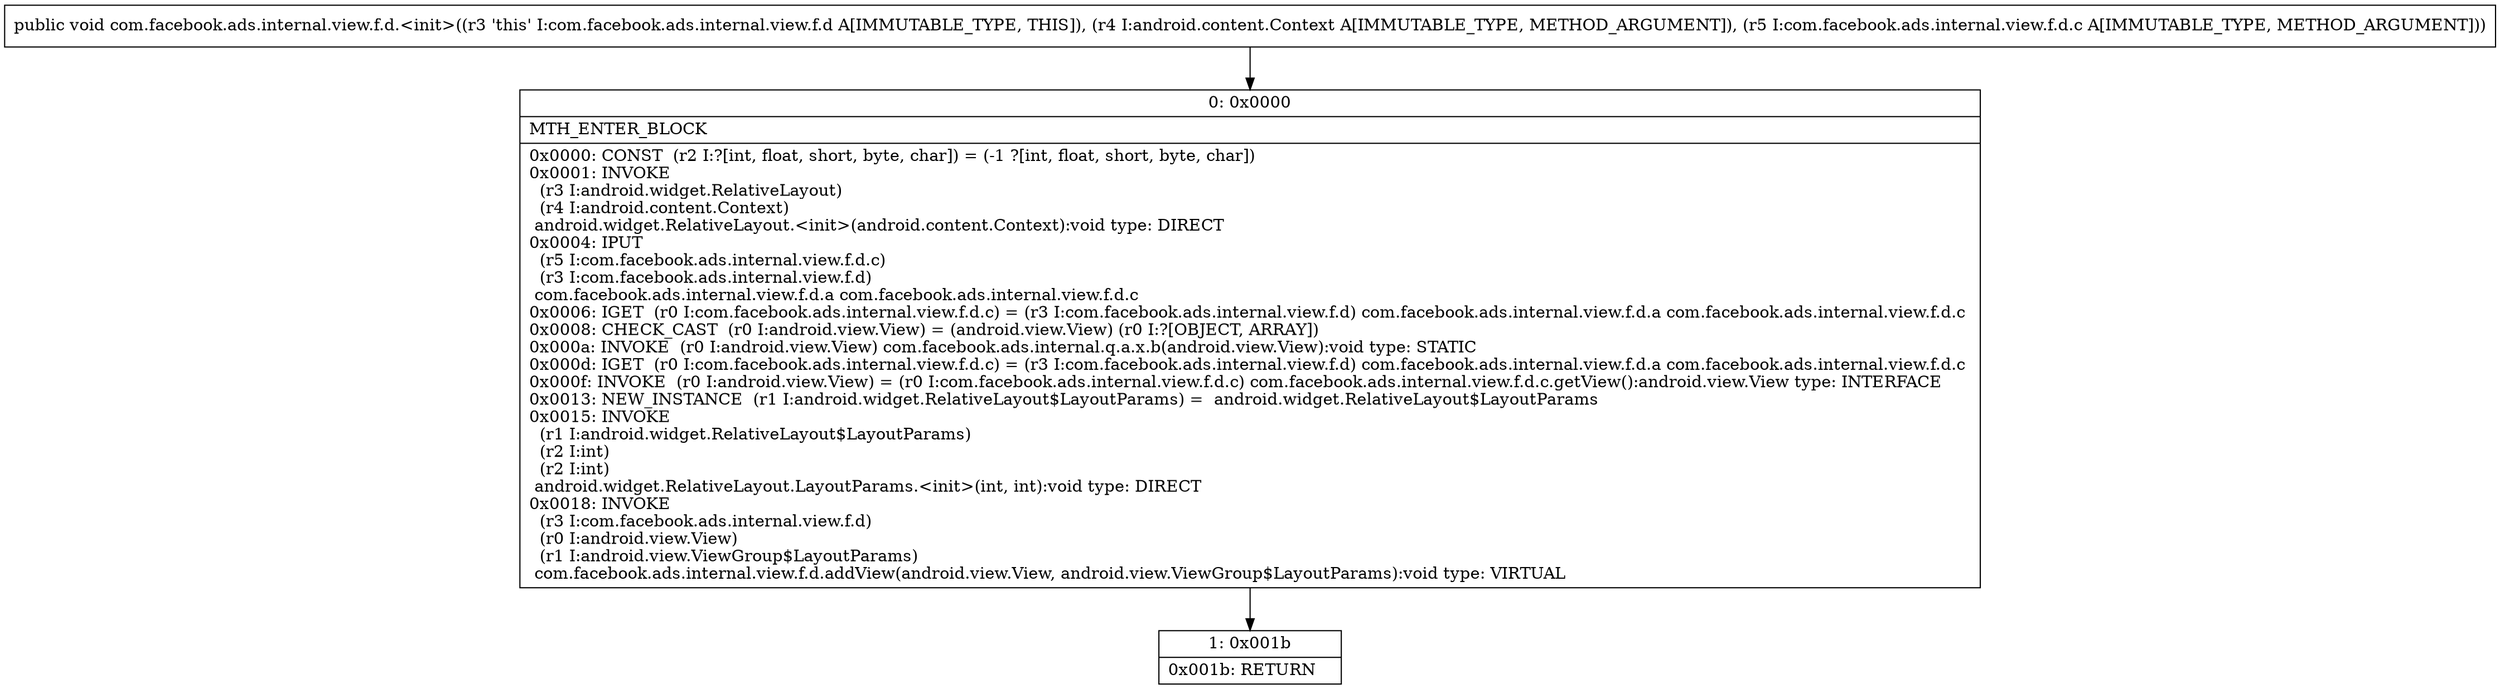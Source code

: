 digraph "CFG forcom.facebook.ads.internal.view.f.d.\<init\>(Landroid\/content\/Context;Lcom\/facebook\/ads\/internal\/view\/f\/d\/c;)V" {
Node_0 [shape=record,label="{0\:\ 0x0000|MTH_ENTER_BLOCK\l|0x0000: CONST  (r2 I:?[int, float, short, byte, char]) = (\-1 ?[int, float, short, byte, char]) \l0x0001: INVOKE  \l  (r3 I:android.widget.RelativeLayout)\l  (r4 I:android.content.Context)\l android.widget.RelativeLayout.\<init\>(android.content.Context):void type: DIRECT \l0x0004: IPUT  \l  (r5 I:com.facebook.ads.internal.view.f.d.c)\l  (r3 I:com.facebook.ads.internal.view.f.d)\l com.facebook.ads.internal.view.f.d.a com.facebook.ads.internal.view.f.d.c \l0x0006: IGET  (r0 I:com.facebook.ads.internal.view.f.d.c) = (r3 I:com.facebook.ads.internal.view.f.d) com.facebook.ads.internal.view.f.d.a com.facebook.ads.internal.view.f.d.c \l0x0008: CHECK_CAST  (r0 I:android.view.View) = (android.view.View) (r0 I:?[OBJECT, ARRAY]) \l0x000a: INVOKE  (r0 I:android.view.View) com.facebook.ads.internal.q.a.x.b(android.view.View):void type: STATIC \l0x000d: IGET  (r0 I:com.facebook.ads.internal.view.f.d.c) = (r3 I:com.facebook.ads.internal.view.f.d) com.facebook.ads.internal.view.f.d.a com.facebook.ads.internal.view.f.d.c \l0x000f: INVOKE  (r0 I:android.view.View) = (r0 I:com.facebook.ads.internal.view.f.d.c) com.facebook.ads.internal.view.f.d.c.getView():android.view.View type: INTERFACE \l0x0013: NEW_INSTANCE  (r1 I:android.widget.RelativeLayout$LayoutParams) =  android.widget.RelativeLayout$LayoutParams \l0x0015: INVOKE  \l  (r1 I:android.widget.RelativeLayout$LayoutParams)\l  (r2 I:int)\l  (r2 I:int)\l android.widget.RelativeLayout.LayoutParams.\<init\>(int, int):void type: DIRECT \l0x0018: INVOKE  \l  (r3 I:com.facebook.ads.internal.view.f.d)\l  (r0 I:android.view.View)\l  (r1 I:android.view.ViewGroup$LayoutParams)\l com.facebook.ads.internal.view.f.d.addView(android.view.View, android.view.ViewGroup$LayoutParams):void type: VIRTUAL \l}"];
Node_1 [shape=record,label="{1\:\ 0x001b|0x001b: RETURN   \l}"];
MethodNode[shape=record,label="{public void com.facebook.ads.internal.view.f.d.\<init\>((r3 'this' I:com.facebook.ads.internal.view.f.d A[IMMUTABLE_TYPE, THIS]), (r4 I:android.content.Context A[IMMUTABLE_TYPE, METHOD_ARGUMENT]), (r5 I:com.facebook.ads.internal.view.f.d.c A[IMMUTABLE_TYPE, METHOD_ARGUMENT])) }"];
MethodNode -> Node_0;
Node_0 -> Node_1;
}

